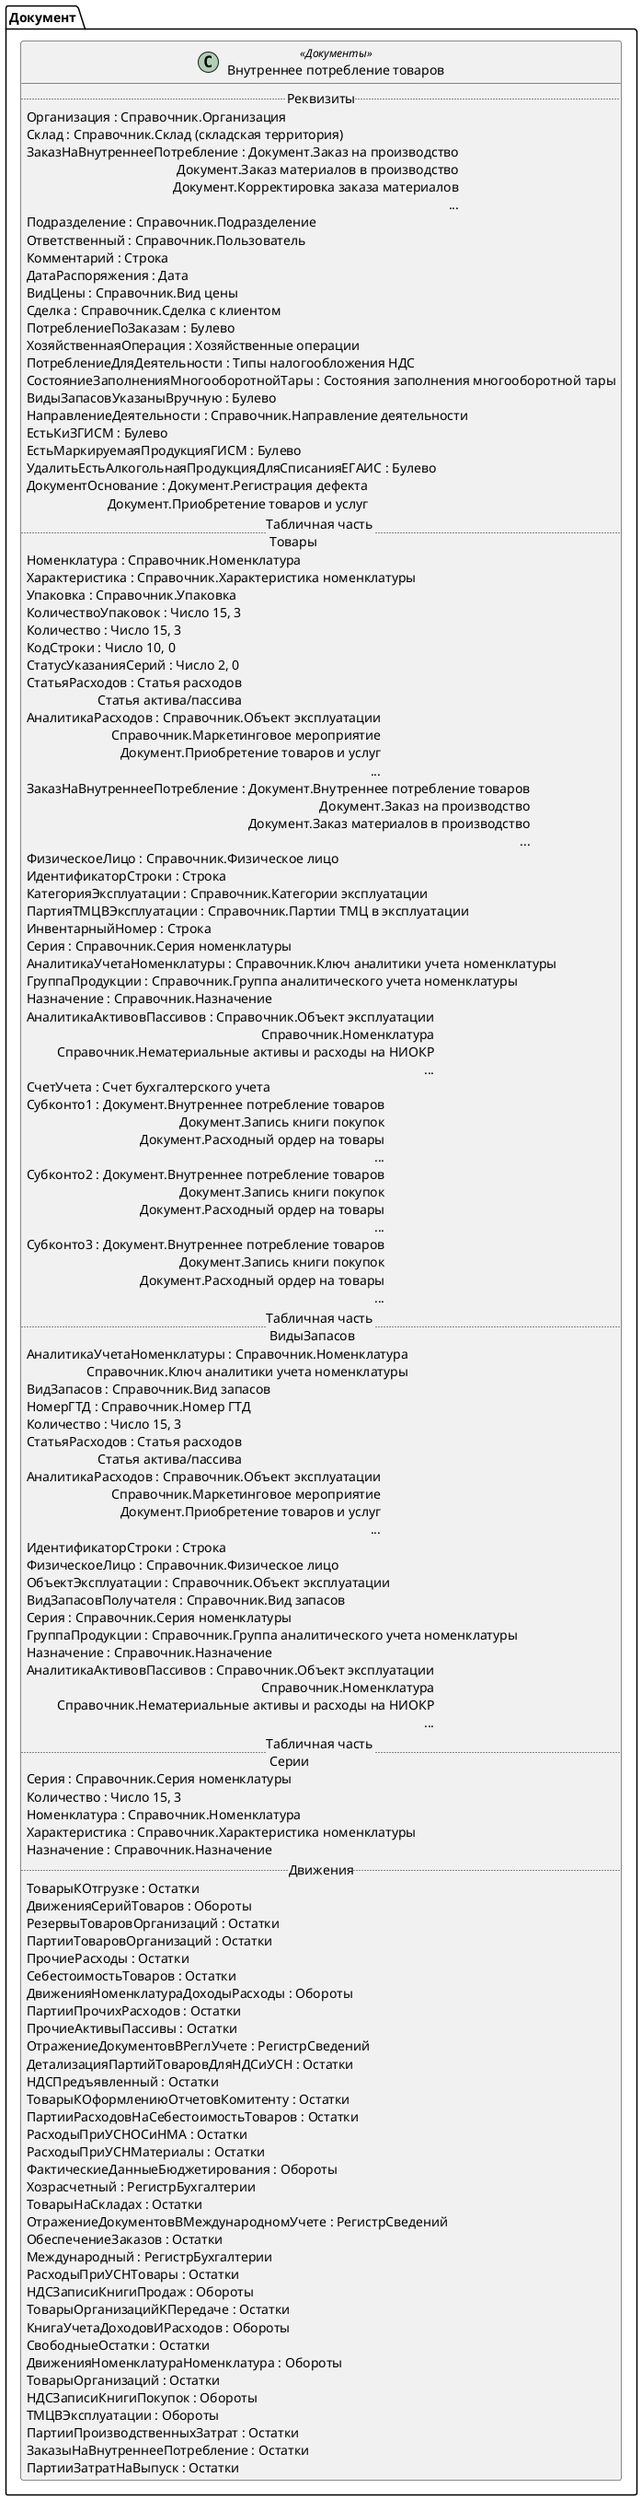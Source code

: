 ﻿@startuml ВнутреннееПотреблениеТоваров
'!include templates.wsd
'..\include templates.wsd
class Документ.ВнутреннееПотреблениеТоваров as "Внутреннее потребление товаров" <<Документы>>
{
..Реквизиты..
Организация : Справочник.Организация
Склад : Справочник.Склад (складская территория)
ЗаказНаВнутреннееПотребление : Документ.Заказ на производство\rДокумент.Заказ материалов в производство\rДокумент.Корректировка заказа материалов\r...
Подразделение : Справочник.Подразделение
Ответственный : Справочник.Пользователь
Комментарий : Строка
ДатаРаспоряжения : Дата
ВидЦены : Справочник.Вид цены
Сделка : Справочник.Сделка с клиентом
ПотреблениеПоЗаказам : Булево
ХозяйственнаяОперация : Хозяйственные операции
ПотреблениеДляДеятельности : Типы налогообложения НДС
СостояниеЗаполненияМногооборотнойТары : Состояния заполнения многооборотной тары
ВидыЗапасовУказаныВручную : Булево
НаправлениеДеятельности : Справочник.Направление деятельности
ЕстьКиЗГИСМ : Булево
ЕстьМаркируемаяПродукцияГИСМ : Булево
УдалитьЕстьАлкогольнаяПродукцияДляСписанияЕГАИС : Булево
ДокументОснование : Документ.Регистрация дефекта\rДокумент.Приобретение товаров и услуг
..Табличная часть \n Товары..
Номенклатура : Справочник.Номенклатура
Характеристика : Справочник.Характеристика номенклатуры
Упаковка : Справочник.Упаковка
КоличествоУпаковок : Число 15, 3
Количество : Число 15, 3
КодСтроки : Число 10, 0
СтатусУказанияСерий : Число 2, 0
СтатьяРасходов : Статья расходов\rСтатья актива/пассива
АналитикаРасходов : Справочник.Объект эксплуатации\rСправочник.Маркетинговое мероприятие\rДокумент.Приобретение товаров и услуг\r...
ЗаказНаВнутреннееПотребление : Документ.Внутреннее потребление товаров\rДокумент.Заказ на производство\rДокумент.Заказ материалов в производство\r...
ФизическоеЛицо : Справочник.Физическое лицо
ИдентификаторСтроки : Строка
КатегорияЭксплуатации : Справочник.Категории эксплуатации
ПартияТМЦВЭксплуатации : Справочник.Партии ТМЦ в эксплуатации
ИнвентарныйНомер : Строка
Серия : Справочник.Серия номенклатуры
АналитикаУчетаНоменклатуры : Справочник.Ключ аналитики учета номенклатуры
ГруппаПродукции : Справочник.Группа аналитического учета номенклатуры
Назначение : Справочник.Назначение
АналитикаАктивовПассивов : Справочник.Объект эксплуатации\rСправочник.Номенклатура\rСправочник.Нематериальные активы и расходы на НИОКР\r...
СчетУчета : Счет бухгалтерского учета
Субконто1 : Документ.Внутреннее потребление товаров\rДокумент.Запись книги покупок\rДокумент.Расходный ордер на товары\r...
Субконто2 : Документ.Внутреннее потребление товаров\rДокумент.Запись книги покупок\rДокумент.Расходный ордер на товары\r...
Субконто3 : Документ.Внутреннее потребление товаров\rДокумент.Запись книги покупок\rДокумент.Расходный ордер на товары\r...
..Табличная часть \n ВидыЗапасов..
АналитикаУчетаНоменклатуры : Справочник.Номенклатура\rСправочник.Ключ аналитики учета номенклатуры
ВидЗапасов : Справочник.Вид запасов
НомерГТД : Справочник.Номер ГТД
Количество : Число 15, 3
СтатьяРасходов : Статья расходов\rСтатья актива/пассива
АналитикаРасходов : Справочник.Объект эксплуатации\rСправочник.Маркетинговое мероприятие\rДокумент.Приобретение товаров и услуг\r...
ИдентификаторСтроки : Строка
ФизическоеЛицо : Справочник.Физическое лицо
ОбъектЭксплуатации : Справочник.Объект эксплуатации
ВидЗапасовПолучателя : Справочник.Вид запасов
Серия : Справочник.Серия номенклатуры
ГруппаПродукции : Справочник.Группа аналитического учета номенклатуры
Назначение : Справочник.Назначение
АналитикаАктивовПассивов : Справочник.Объект эксплуатации\rСправочник.Номенклатура\rСправочник.Нематериальные активы и расходы на НИОКР\r...
..Табличная часть \n Серии..
Серия : Справочник.Серия номенклатуры
Количество : Число 15, 3
Номенклатура : Справочник.Номенклатура
Характеристика : Справочник.Характеристика номенклатуры
Назначение : Справочник.Назначение
..Движения..
ТоварыКОтгрузке : Остатки
ДвиженияСерийТоваров : Обороты
РезервыТоваровОрганизаций : Остатки
ПартииТоваровОрганизаций : Остатки
ПрочиеРасходы : Остатки
СебестоимостьТоваров : Остатки
ДвиженияНоменклатураДоходыРасходы : Обороты
ПартииПрочихРасходов : Остатки
ПрочиеАктивыПассивы : Остатки
ОтражениеДокументовВРеглУчете : РегистрСведений
ДетализацияПартийТоваровДляНДСиУСН : Остатки
НДСПредъявленный : Остатки
ТоварыКОформлениюОтчетовКомитенту : Остатки
ПартииРасходовНаСебестоимостьТоваров : Остатки
РасходыПриУСНОСиНМА : Остатки
РасходыПриУСНМатериалы : Остатки
ФактическиеДанныеБюджетирования : Обороты
Хозрасчетный : РегистрБухгалтерии
ТоварыНаСкладах : Остатки
ОтражениеДокументовВМеждународномУчете : РегистрСведений
ОбеспечениеЗаказов : Остатки
Международный : РегистрБухгалтерии
РасходыПриУСНТовары : Остатки
НДСЗаписиКнигиПродаж : Обороты
ТоварыОрганизацийКПередаче : Остатки
КнигаУчетаДоходовИРасходов : Обороты
СвободныеОстатки : Остатки
ДвиженияНоменклатураНоменклатура : Обороты
ТоварыОрганизаций : Остатки
НДСЗаписиКнигиПокупок : Обороты
ТМЦВЭксплуатации : Обороты
ПартииПроизводственныхЗатрат : Остатки
ЗаказыНаВнутреннееПотребление : Остатки
ПартииЗатратНаВыпуск : Остатки
}
@enduml
